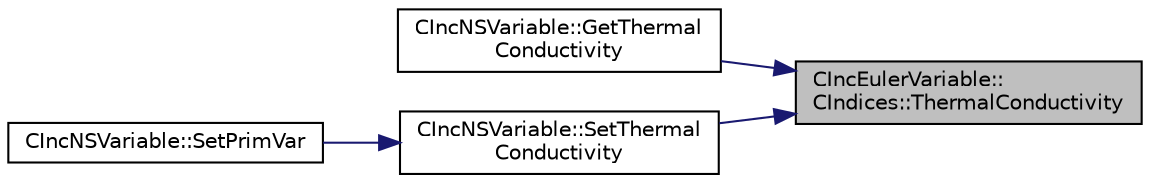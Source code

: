 digraph "CIncEulerVariable::CIndices::ThermalConductivity"
{
 // LATEX_PDF_SIZE
  edge [fontname="Helvetica",fontsize="10",labelfontname="Helvetica",labelfontsize="10"];
  node [fontname="Helvetica",fontsize="10",shape=record];
  rankdir="RL";
  Node1 [label="CIncEulerVariable::\lCIndices::ThermalConductivity",height=0.2,width=0.4,color="black", fillcolor="grey75", style="filled", fontcolor="black",tooltip=" "];
  Node1 -> Node2 [dir="back",color="midnightblue",fontsize="10",style="solid",fontname="Helvetica"];
  Node2 [label="CIncNSVariable::GetThermal\lConductivity",height=0.2,width=0.4,color="black", fillcolor="white", style="filled",URL="$classCIncNSVariable.html#a522f1046e6222a70051d287ab78d952b",tooltip="Get the thermal conductivity of the flow."];
  Node1 -> Node3 [dir="back",color="midnightblue",fontsize="10",style="solid",fontname="Helvetica"];
  Node3 [label="CIncNSVariable::SetThermal\lConductivity",height=0.2,width=0.4,color="black", fillcolor="white", style="filled",URL="$classCIncNSVariable.html#ad1d795e927be520a9e78220fbcbcc9ad",tooltip="Set the thermal conductivity."];
  Node3 -> Node4 [dir="back",color="midnightblue",fontsize="10",style="solid",fontname="Helvetica"];
  Node4 [label="CIncNSVariable::SetPrimVar",height=0.2,width=0.4,color="black", fillcolor="white", style="filled",URL="$classCIncNSVariable.html#a34a2a9cfecec39f383e2e7551b4e7736",tooltip="Set all the primitive variables for incompressible flows."];
}
